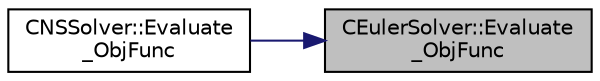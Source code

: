 digraph "CEulerSolver::Evaluate_ObjFunc"
{
 // LATEX_PDF_SIZE
  edge [fontname="Helvetica",fontsize="10",labelfontname="Helvetica",labelfontsize="10"];
  node [fontname="Helvetica",fontsize="10",shape=record];
  rankdir="RL";
  Node1 [label="CEulerSolver::Evaluate\l_ObjFunc",height=0.2,width=0.4,color="black", fillcolor="grey75", style="filled", fontcolor="black",tooltip="Compute weighted-sum \"combo\" objective output."];
  Node1 -> Node2 [dir="back",color="midnightblue",fontsize="10",style="solid",fontname="Helvetica"];
  Node2 [label="CNSSolver::Evaluate\l_ObjFunc",height=0.2,width=0.4,color="black", fillcolor="white", style="filled",URL="$classCNSSolver.html#a136ecce17a17cc7b884912385bbba405",tooltip="Compute weighted-sum \"combo\" objective output."];
}
